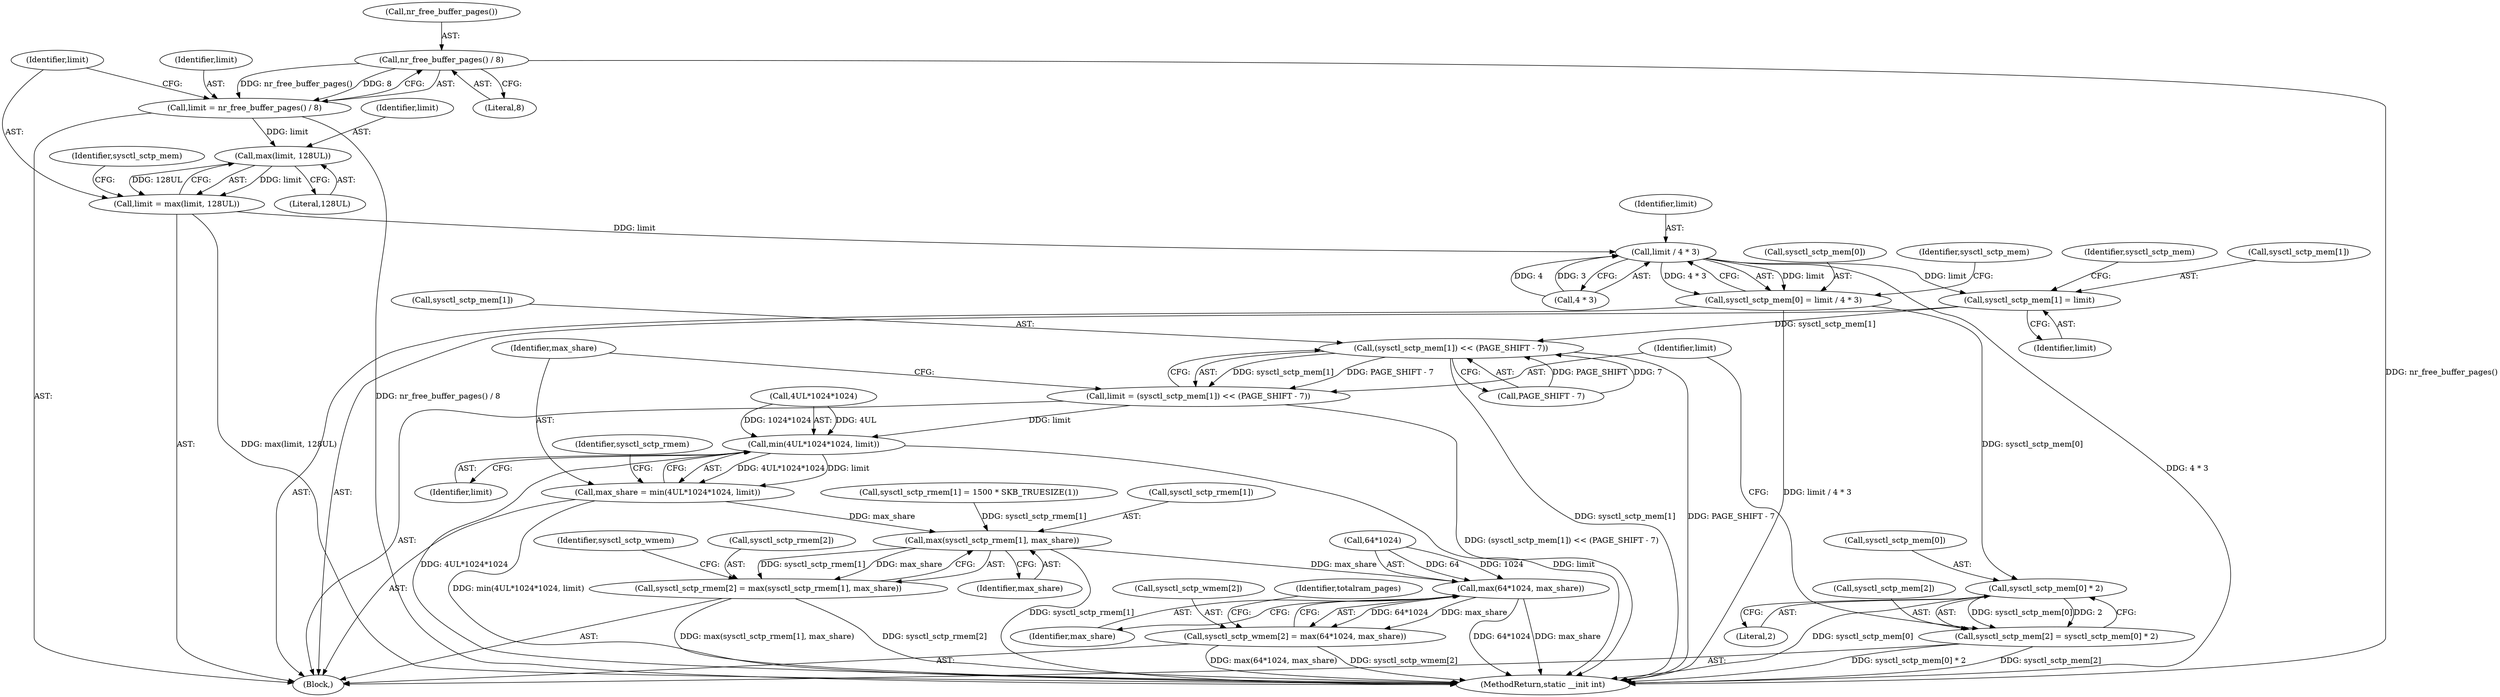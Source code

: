 digraph "0_linux_8e2d61e0aed2b7c4ecb35844fe07e0b2b762dee4_0@API" {
"1000177" [label="(Call,nr_free_buffer_pages() / 8)"];
"1000175" [label="(Call,limit = nr_free_buffer_pages() / 8)"];
"1000182" [label="(Call,max(limit, 128UL))"];
"1000180" [label="(Call,limit = max(limit, 128UL))"];
"1000189" [label="(Call,limit / 4 * 3)"];
"1000185" [label="(Call,sysctl_sctp_mem[0] = limit / 4 * 3)"];
"1000203" [label="(Call,sysctl_sctp_mem[0] * 2)"];
"1000199" [label="(Call,sysctl_sctp_mem[2] = sysctl_sctp_mem[0] * 2)"];
"1000194" [label="(Call,sysctl_sctp_mem[1] = limit)"];
"1000210" [label="(Call,(sysctl_sctp_mem[1]) << (PAGE_SHIFT - 7))"];
"1000208" [label="(Call,limit = (sysctl_sctp_mem[1]) << (PAGE_SHIFT - 7))"];
"1000219" [label="(Call,min(4UL*1024*1024, limit))"];
"1000217" [label="(Call,max_share = min(4UL*1024*1024, limit))"];
"1000243" [label="(Call,max(sysctl_sctp_rmem[1], max_share))"];
"1000239" [label="(Call,sysctl_sctp_rmem[2] = max(sysctl_sctp_rmem[1], max_share))"];
"1000264" [label="(Call,max(64*1024, max_share))"];
"1000260" [label="(Call,sysctl_sctp_wmem[2] = max(64*1024, max_share))"];
"1000204" [label="(Call,sysctl_sctp_mem[0])"];
"1000261" [label="(Call,sysctl_sctp_wmem[2])"];
"1000265" [label="(Call,64*1024)"];
"1000250" [label="(Identifier,sysctl_sctp_wmem)"];
"1000214" [label="(Call,PAGE_SHIFT - 7)"];
"1000176" [label="(Identifier,limit)"];
"1000201" [label="(Identifier,sysctl_sctp_mem)"];
"1000211" [label="(Call,sysctl_sctp_mem[1])"];
"1000268" [label="(Identifier,max_share)"];
"1000219" [label="(Call,min(4UL*1024*1024, limit))"];
"1000198" [label="(Identifier,limit)"];
"1000599" [label="(MethodReturn,static __init int)"];
"1000184" [label="(Literal,128UL)"];
"1000208" [label="(Call,limit = (sysctl_sctp_mem[1]) << (PAGE_SHIFT - 7))"];
"1000180" [label="(Call,limit = max(limit, 128UL))"];
"1000189" [label="(Call,limit / 4 * 3)"];
"1000175" [label="(Call,limit = nr_free_buffer_pages() / 8)"];
"1000177" [label="(Call,nr_free_buffer_pages() / 8)"];
"1000178" [label="(Call,nr_free_buffer_pages())"];
"1000195" [label="(Call,sysctl_sctp_mem[1])"];
"1000243" [label="(Call,max(sysctl_sctp_rmem[1], max_share))"];
"1000112" [label="(Block,)"];
"1000194" [label="(Call,sysctl_sctp_mem[1] = limit)"];
"1000210" [label="(Call,(sysctl_sctp_mem[1]) << (PAGE_SHIFT - 7))"];
"1000218" [label="(Identifier,max_share)"];
"1000231" [label="(Call,sysctl_sctp_rmem[1] = 1500 * SKB_TRUESIZE(1))"];
"1000182" [label="(Call,max(limit, 128UL))"];
"1000228" [label="(Identifier,sysctl_sctp_rmem)"];
"1000264" [label="(Call,max(64*1024, max_share))"];
"1000186" [label="(Call,sysctl_sctp_mem[0])"];
"1000190" [label="(Identifier,limit)"];
"1000260" [label="(Call,sysctl_sctp_wmem[2] = max(64*1024, max_share))"];
"1000191" [label="(Call,4 * 3)"];
"1000187" [label="(Identifier,sysctl_sctp_mem)"];
"1000200" [label="(Call,sysctl_sctp_mem[2])"];
"1000247" [label="(Identifier,max_share)"];
"1000183" [label="(Identifier,limit)"];
"1000220" [label="(Call,4UL*1024*1024)"];
"1000179" [label="(Literal,8)"];
"1000199" [label="(Call,sysctl_sctp_mem[2] = sysctl_sctp_mem[0] * 2)"];
"1000271" [label="(Identifier,totalram_pages)"];
"1000209" [label="(Identifier,limit)"];
"1000225" [label="(Identifier,limit)"];
"1000240" [label="(Call,sysctl_sctp_rmem[2])"];
"1000244" [label="(Call,sysctl_sctp_rmem[1])"];
"1000203" [label="(Call,sysctl_sctp_mem[0] * 2)"];
"1000239" [label="(Call,sysctl_sctp_rmem[2] = max(sysctl_sctp_rmem[1], max_share))"];
"1000196" [label="(Identifier,sysctl_sctp_mem)"];
"1000181" [label="(Identifier,limit)"];
"1000207" [label="(Literal,2)"];
"1000217" [label="(Call,max_share = min(4UL*1024*1024, limit))"];
"1000185" [label="(Call,sysctl_sctp_mem[0] = limit / 4 * 3)"];
"1000177" -> "1000175"  [label="AST: "];
"1000177" -> "1000179"  [label="CFG: "];
"1000178" -> "1000177"  [label="AST: "];
"1000179" -> "1000177"  [label="AST: "];
"1000175" -> "1000177"  [label="CFG: "];
"1000177" -> "1000599"  [label="DDG: nr_free_buffer_pages()"];
"1000177" -> "1000175"  [label="DDG: nr_free_buffer_pages()"];
"1000177" -> "1000175"  [label="DDG: 8"];
"1000175" -> "1000112"  [label="AST: "];
"1000176" -> "1000175"  [label="AST: "];
"1000181" -> "1000175"  [label="CFG: "];
"1000175" -> "1000599"  [label="DDG: nr_free_buffer_pages() / 8"];
"1000175" -> "1000182"  [label="DDG: limit"];
"1000182" -> "1000180"  [label="AST: "];
"1000182" -> "1000184"  [label="CFG: "];
"1000183" -> "1000182"  [label="AST: "];
"1000184" -> "1000182"  [label="AST: "];
"1000180" -> "1000182"  [label="CFG: "];
"1000182" -> "1000180"  [label="DDG: limit"];
"1000182" -> "1000180"  [label="DDG: 128UL"];
"1000180" -> "1000112"  [label="AST: "];
"1000181" -> "1000180"  [label="AST: "];
"1000187" -> "1000180"  [label="CFG: "];
"1000180" -> "1000599"  [label="DDG: max(limit, 128UL)"];
"1000180" -> "1000189"  [label="DDG: limit"];
"1000189" -> "1000185"  [label="AST: "];
"1000189" -> "1000191"  [label="CFG: "];
"1000190" -> "1000189"  [label="AST: "];
"1000191" -> "1000189"  [label="AST: "];
"1000185" -> "1000189"  [label="CFG: "];
"1000189" -> "1000599"  [label="DDG: 4 * 3"];
"1000189" -> "1000185"  [label="DDG: limit"];
"1000189" -> "1000185"  [label="DDG: 4 * 3"];
"1000191" -> "1000189"  [label="DDG: 4"];
"1000191" -> "1000189"  [label="DDG: 3"];
"1000189" -> "1000194"  [label="DDG: limit"];
"1000185" -> "1000112"  [label="AST: "];
"1000186" -> "1000185"  [label="AST: "];
"1000196" -> "1000185"  [label="CFG: "];
"1000185" -> "1000599"  [label="DDG: limit / 4 * 3"];
"1000185" -> "1000203"  [label="DDG: sysctl_sctp_mem[0]"];
"1000203" -> "1000199"  [label="AST: "];
"1000203" -> "1000207"  [label="CFG: "];
"1000204" -> "1000203"  [label="AST: "];
"1000207" -> "1000203"  [label="AST: "];
"1000199" -> "1000203"  [label="CFG: "];
"1000203" -> "1000599"  [label="DDG: sysctl_sctp_mem[0]"];
"1000203" -> "1000199"  [label="DDG: sysctl_sctp_mem[0]"];
"1000203" -> "1000199"  [label="DDG: 2"];
"1000199" -> "1000112"  [label="AST: "];
"1000200" -> "1000199"  [label="AST: "];
"1000209" -> "1000199"  [label="CFG: "];
"1000199" -> "1000599"  [label="DDG: sysctl_sctp_mem[2]"];
"1000199" -> "1000599"  [label="DDG: sysctl_sctp_mem[0] * 2"];
"1000194" -> "1000112"  [label="AST: "];
"1000194" -> "1000198"  [label="CFG: "];
"1000195" -> "1000194"  [label="AST: "];
"1000198" -> "1000194"  [label="AST: "];
"1000201" -> "1000194"  [label="CFG: "];
"1000194" -> "1000210"  [label="DDG: sysctl_sctp_mem[1]"];
"1000210" -> "1000208"  [label="AST: "];
"1000210" -> "1000214"  [label="CFG: "];
"1000211" -> "1000210"  [label="AST: "];
"1000214" -> "1000210"  [label="AST: "];
"1000208" -> "1000210"  [label="CFG: "];
"1000210" -> "1000599"  [label="DDG: PAGE_SHIFT - 7"];
"1000210" -> "1000599"  [label="DDG: sysctl_sctp_mem[1]"];
"1000210" -> "1000208"  [label="DDG: sysctl_sctp_mem[1]"];
"1000210" -> "1000208"  [label="DDG: PAGE_SHIFT - 7"];
"1000214" -> "1000210"  [label="DDG: PAGE_SHIFT"];
"1000214" -> "1000210"  [label="DDG: 7"];
"1000208" -> "1000112"  [label="AST: "];
"1000209" -> "1000208"  [label="AST: "];
"1000218" -> "1000208"  [label="CFG: "];
"1000208" -> "1000599"  [label="DDG: (sysctl_sctp_mem[1]) << (PAGE_SHIFT - 7)"];
"1000208" -> "1000219"  [label="DDG: limit"];
"1000219" -> "1000217"  [label="AST: "];
"1000219" -> "1000225"  [label="CFG: "];
"1000220" -> "1000219"  [label="AST: "];
"1000225" -> "1000219"  [label="AST: "];
"1000217" -> "1000219"  [label="CFG: "];
"1000219" -> "1000599"  [label="DDG: limit"];
"1000219" -> "1000599"  [label="DDG: 4UL*1024*1024"];
"1000219" -> "1000217"  [label="DDG: 4UL*1024*1024"];
"1000219" -> "1000217"  [label="DDG: limit"];
"1000220" -> "1000219"  [label="DDG: 4UL"];
"1000220" -> "1000219"  [label="DDG: 1024*1024"];
"1000217" -> "1000112"  [label="AST: "];
"1000218" -> "1000217"  [label="AST: "];
"1000228" -> "1000217"  [label="CFG: "];
"1000217" -> "1000599"  [label="DDG: min(4UL*1024*1024, limit)"];
"1000217" -> "1000243"  [label="DDG: max_share"];
"1000243" -> "1000239"  [label="AST: "];
"1000243" -> "1000247"  [label="CFG: "];
"1000244" -> "1000243"  [label="AST: "];
"1000247" -> "1000243"  [label="AST: "];
"1000239" -> "1000243"  [label="CFG: "];
"1000243" -> "1000599"  [label="DDG: sysctl_sctp_rmem[1]"];
"1000243" -> "1000239"  [label="DDG: sysctl_sctp_rmem[1]"];
"1000243" -> "1000239"  [label="DDG: max_share"];
"1000231" -> "1000243"  [label="DDG: sysctl_sctp_rmem[1]"];
"1000243" -> "1000264"  [label="DDG: max_share"];
"1000239" -> "1000112"  [label="AST: "];
"1000240" -> "1000239"  [label="AST: "];
"1000250" -> "1000239"  [label="CFG: "];
"1000239" -> "1000599"  [label="DDG: sysctl_sctp_rmem[2]"];
"1000239" -> "1000599"  [label="DDG: max(sysctl_sctp_rmem[1], max_share)"];
"1000264" -> "1000260"  [label="AST: "];
"1000264" -> "1000268"  [label="CFG: "];
"1000265" -> "1000264"  [label="AST: "];
"1000268" -> "1000264"  [label="AST: "];
"1000260" -> "1000264"  [label="CFG: "];
"1000264" -> "1000599"  [label="DDG: 64*1024"];
"1000264" -> "1000599"  [label="DDG: max_share"];
"1000264" -> "1000260"  [label="DDG: 64*1024"];
"1000264" -> "1000260"  [label="DDG: max_share"];
"1000265" -> "1000264"  [label="DDG: 64"];
"1000265" -> "1000264"  [label="DDG: 1024"];
"1000260" -> "1000112"  [label="AST: "];
"1000261" -> "1000260"  [label="AST: "];
"1000271" -> "1000260"  [label="CFG: "];
"1000260" -> "1000599"  [label="DDG: max(64*1024, max_share)"];
"1000260" -> "1000599"  [label="DDG: sysctl_sctp_wmem[2]"];
}
